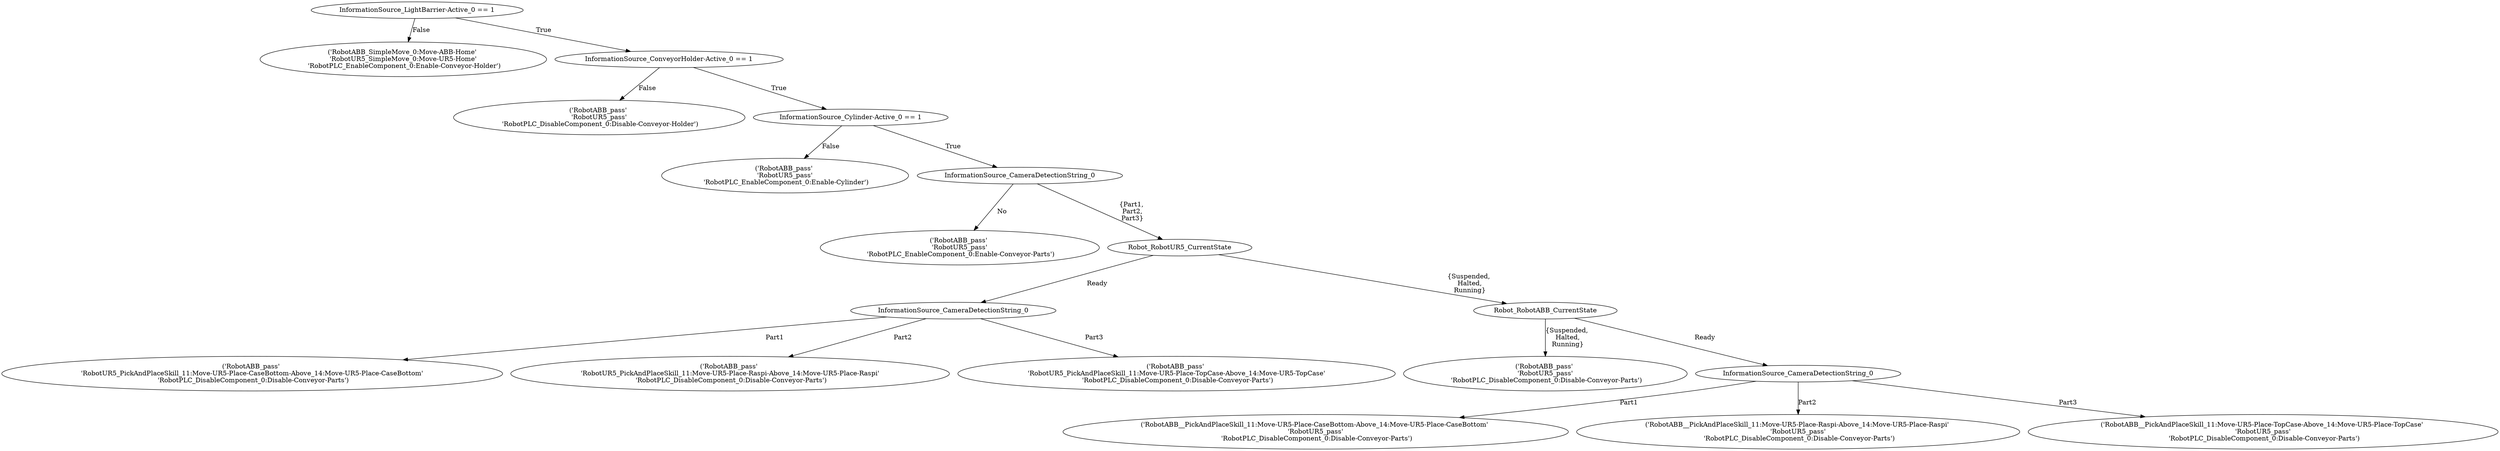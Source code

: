 strict digraph {
    action1  [ label="('RobotABB_SimpleMove_0:Move-ABB-Home' \n 'RobotUR5_SimpleMove_0:Move-UR5-Home' \n 'RobotPLC_EnableComponent_0:Enable-Conveyor-Holder')"]
    action2  [ label="('RobotABB_pass' \n 'RobotUR5_pass' \n 'RobotPLC_DisableComponent_0:Disable-Conveyor-Holder')"]
    action3  [ label="('RobotABB_pass' \n 'RobotUR5_pass' \n 'RobotPLC_EnableComponent_0:Enable-Cylinder')"]
    action5  [ label="('RobotABB_pass' \n 'RobotUR5_pass' \n 'RobotPLC_EnableComponent_0:Enable-Conveyor-Parts')"]
    action6  [ label="('RobotABB_pass' \n 'RobotUR5_pass' \n 'RobotPLC_DisableComponent_0:Disable-Conveyor-Parts')"]

    action8_1  [ label="('RobotABB_pass' \n 'RobotUR5_PickAndPlaceSkill_11:Move-UR5-Place-CaseBottom-Above_14:Move-UR5-Place-CaseBottom' \n 'RobotPLC_DisableComponent_0:Disable-Conveyor-Parts')"]
    action8_2  [ label="('RobotABB_pass' \n 'RobotUR5_PickAndPlaceSkill_11:Move-UR5-Place-Raspi-Above_14:Move-UR5-Place-Raspi' \n 'RobotPLC_DisableComponent_0:Disable-Conveyor-Parts')"]
    action8_3  [ label="('RobotABB_pass' \n 'RobotUR5_PickAndPlaceSkill_11:Move-UR5-Place-TopCase-Above_14:Move-UR5-TopCase' \n 'RobotPLC_DisableComponent_0:Disable-Conveyor-Parts')"]

    action9_1  [ label="('RobotABB__PickAndPlaceSkill_11:Move-UR5-Place-CaseBottom-Above_14:Move-UR5-Place-CaseBottom' \n 'RobotUR5_pass' \n 'RobotPLC_DisableComponent_0:Disable-Conveyor-Parts')"]
    action9_2  [ label="('RobotABB__PickAndPlaceSkill_11:Move-UR5-Place-Raspi-Above_14:Move-UR5-Place-Raspi' \n 'RobotUR5_pass' \n 'RobotPLC_DisableComponent_0:Disable-Conveyor-Parts')"]
    action9_3  [ label="('RobotABB__PickAndPlaceSkill_11:Move-UR5-Place-TopCase-Above_14:Move-UR5-Place-TopCase' \n 'RobotUR5_pass' \n 'RobotPLC_DisableComponent_0:Disable-Conveyor-Parts')"]

    lightBarrierActive [label="InformationSource_LightBarrier-Active_0 == 1"]
    cylinderActive [label="InformationSource_Cylinder-Active_0 == 1"]
    conveyorHolderActive [label="InformationSource_ConveyorHolder-Active_0 == 1"]
    camaraDetection_1 [label="InformationSource_CameraDetectionString_0"]
    camaraDetection_2 [label="InformationSource_CameraDetectionString_0"]
    camaraDetection_3 [label="InformationSource_CameraDetectionString_0"]
    robot1CurrentState [label="Robot_RobotUR5_CurrentState"]
    robot2CurrentState [label="Robot_RobotABB_CurrentState"]


    lightBarrierActive -> conveyorHolderActive [ label="True"]
    lightBarrierActive -> action1 [ label="False"]
    conveyorHolderActive ->  cylinderActive[ label="True"]
    conveyorHolderActive -> action2 [ label="False"]
    cylinderActive -> camaraDetection_1 [ label="True"]
    cylinderActive -> action3 [ label="False"]
    camaraDetection_1 -> action5 [ label="No"]
    camaraDetection_1 -> robot1CurrentState [ label="{Part1,\n Part2,\n Part3}"]

    robot1CurrentState -> camaraDetection_2 [ label="Ready"]
    robot1CurrentState -> robot2CurrentState [ label="{Suspended,\n Halted,\n Running}"]
    camaraDetection_2 -> action8_1 [ label="Part1"]
    camaraDetection_2 -> action8_2 [ label="Part2"]
    camaraDetection_2 -> action8_3 [ label="Part3"]
    robot2CurrentState -> action6 [ label="{Suspended,\n Halted,\n Running}"]
    robot2CurrentState -> camaraDetection_3 [ label="Ready"]
    camaraDetection_3 -> action9_1 [ label="Part1"]
    camaraDetection_3 -> action9_2 [ label="Part2"]
    camaraDetection_3 -> action9_3 [ label="Part3"]
}

